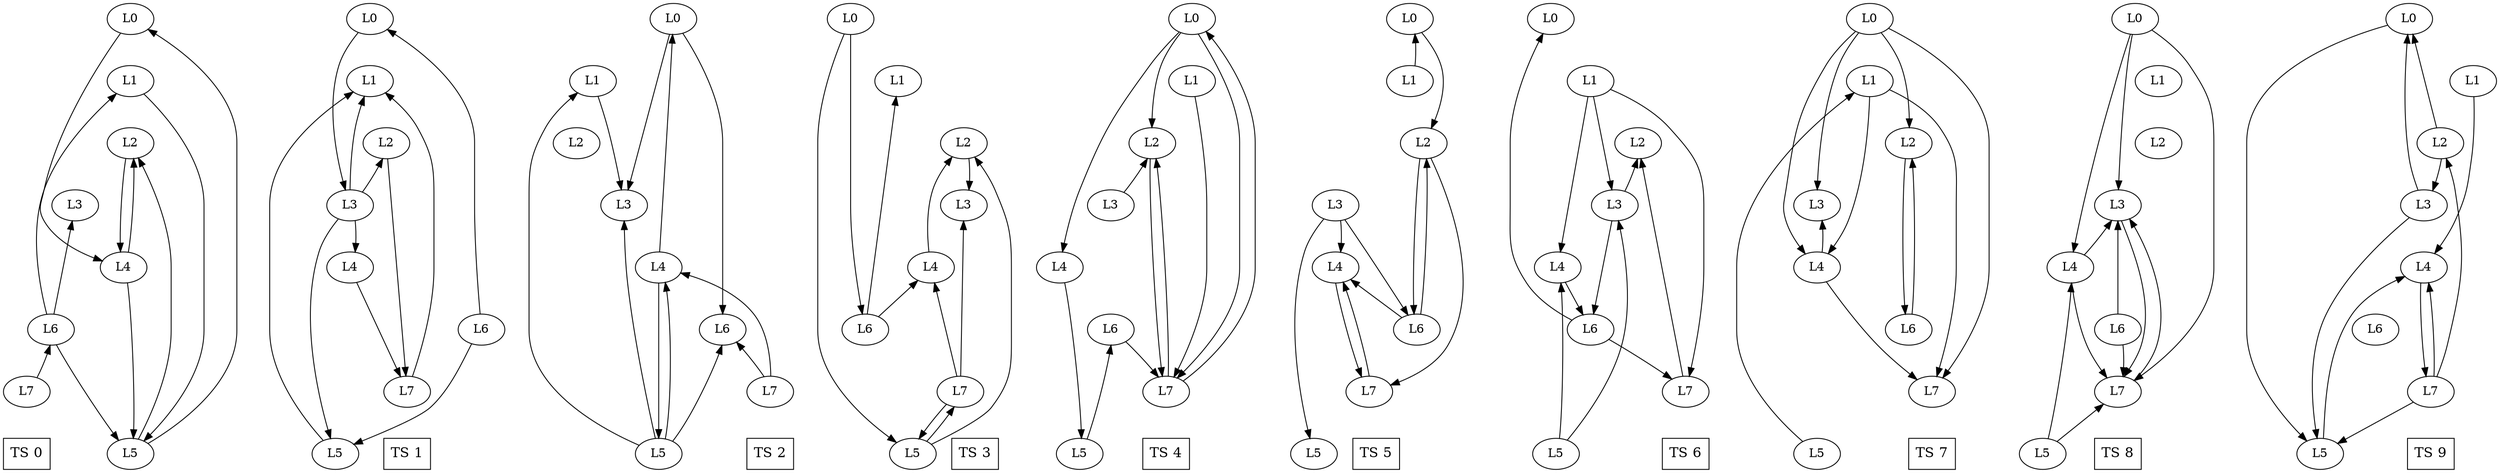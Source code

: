 digraph G { 

rank=same;
ranksep=equally;
nodesep=equally;

// TS = 0
0.0[label=L0];
1.0[label=L1];
2.0[label=L2];
3.0[label=L3];
4.0[label=L4];
5.0[label=L5];
6.0[label=L6];
7.0[label=L7];
8.0[shape=box,fontsize=16,label="TS 0"];
0.0 -> 1.0[style="invis"];
1.0 -> 2.0[style="invis"];
2.0 -> 3.0[style="invis"];
3.0 -> 4.0[style="invis"];
4.0 -> 5.0[style="invis"];
5.0 -> 6.0[style="invis"];
6.0 -> 7.0[style="invis"];
7.0 -> 8.0[style="invis"];
0.0 -> 4.0
1.0 -> 5.0
2.0 -> 4.0
4.0 -> 2.0
4.0 -> 5.0
5.0 -> 0.0
5.0 -> 2.0
6.0 -> 1.0
6.0 -> 3.0
6.0 -> 5.0
7.0 -> 6.0

// TS = 1
0.1[label=L0];
1.1[label=L1];
2.1[label=L2];
3.1[label=L3];
4.1[label=L4];
5.1[label=L5];
6.1[label=L6];
7.1[label=L7];
8.1[shape=box,fontsize=16,label="TS 1"];
0.1 -> 1.1[style="invis"];
1.1 -> 2.1[style="invis"];
2.1 -> 3.1[style="invis"];
3.1 -> 4.1[style="invis"];
4.1 -> 5.1[style="invis"];
5.1 -> 6.1[style="invis"];
6.1 -> 7.1[style="invis"];
7.1 -> 8.1[style="invis"];
0.1 -> 3.1
2.1 -> 7.1
3.1 -> 1.1
3.1 -> 2.1
3.1 -> 4.1
3.1 -> 5.1
4.1 -> 7.1
5.1 -> 1.1
6.1 -> 0.1
6.1 -> 5.1
7.1 -> 1.1

// TS = 2
0.2[label=L0];
1.2[label=L1];
2.2[label=L2];
3.2[label=L3];
4.2[label=L4];
5.2[label=L5];
6.2[label=L6];
7.2[label=L7];
8.2[shape=box,fontsize=16,label="TS 2"];
0.2 -> 1.2[style="invis"];
1.2 -> 2.2[style="invis"];
2.2 -> 3.2[style="invis"];
3.2 -> 4.2[style="invis"];
4.2 -> 5.2[style="invis"];
5.2 -> 6.2[style="invis"];
6.2 -> 7.2[style="invis"];
7.2 -> 8.2[style="invis"];
0.2 -> 3.2
0.2 -> 6.2
1.2 -> 3.2
4.2 -> 0.2
4.2 -> 5.2
5.2 -> 1.2
5.2 -> 3.2
5.2 -> 4.2
5.2 -> 6.2
7.2 -> 4.2
7.2 -> 6.2

// TS = 3
0.3[label=L0];
1.3[label=L1];
2.3[label=L2];
3.3[label=L3];
4.3[label=L4];
5.3[label=L5];
6.3[label=L6];
7.3[label=L7];
8.3[shape=box,fontsize=16,label="TS 3"];
0.3 -> 1.3[style="invis"];
1.3 -> 2.3[style="invis"];
2.3 -> 3.3[style="invis"];
3.3 -> 4.3[style="invis"];
4.3 -> 5.3[style="invis"];
5.3 -> 6.3[style="invis"];
6.3 -> 7.3[style="invis"];
7.3 -> 8.3[style="invis"];
0.3 -> 5.3
0.3 -> 6.3
2.3 -> 3.3
4.3 -> 2.3
5.3 -> 2.3
5.3 -> 7.3
6.3 -> 1.3
6.3 -> 4.3
7.3 -> 3.3
7.3 -> 4.3
7.3 -> 5.3

// TS = 4
0.4[label=L0];
1.4[label=L1];
2.4[label=L2];
3.4[label=L3];
4.4[label=L4];
5.4[label=L5];
6.4[label=L6];
7.4[label=L7];
8.4[shape=box,fontsize=16,label="TS 4"];
0.4 -> 1.4[style="invis"];
1.4 -> 2.4[style="invis"];
2.4 -> 3.4[style="invis"];
3.4 -> 4.4[style="invis"];
4.4 -> 5.4[style="invis"];
5.4 -> 6.4[style="invis"];
6.4 -> 7.4[style="invis"];
7.4 -> 8.4[style="invis"];
0.4 -> 2.4
0.4 -> 4.4
0.4 -> 7.4
1.4 -> 7.4
2.4 -> 7.4
3.4 -> 2.4
4.4 -> 5.4
5.4 -> 6.4
6.4 -> 7.4
7.4 -> 0.4
7.4 -> 2.4

// TS = 5
0.5[label=L0];
1.5[label=L1];
2.5[label=L2];
3.5[label=L3];
4.5[label=L4];
5.5[label=L5];
6.5[label=L6];
7.5[label=L7];
8.5[shape=box,fontsize=16,label="TS 5"];
0.5 -> 1.5[style="invis"];
1.5 -> 2.5[style="invis"];
2.5 -> 3.5[style="invis"];
3.5 -> 4.5[style="invis"];
4.5 -> 5.5[style="invis"];
5.5 -> 6.5[style="invis"];
6.5 -> 7.5[style="invis"];
7.5 -> 8.5[style="invis"];
0.5 -> 2.5
1.5 -> 0.5
2.5 -> 6.5
2.5 -> 7.5
3.5 -> 4.5
3.5 -> 5.5
3.5 -> 6.5
4.5 -> 7.5
6.5 -> 2.5
6.5 -> 4.5
7.5 -> 4.5

// TS = 6
0.6[label=L0];
1.6[label=L1];
2.6[label=L2];
3.6[label=L3];
4.6[label=L4];
5.6[label=L5];
6.6[label=L6];
7.6[label=L7];
8.6[shape=box,fontsize=16,label="TS 6"];
0.6 -> 1.6[style="invis"];
1.6 -> 2.6[style="invis"];
2.6 -> 3.6[style="invis"];
3.6 -> 4.6[style="invis"];
4.6 -> 5.6[style="invis"];
5.6 -> 6.6[style="invis"];
6.6 -> 7.6[style="invis"];
7.6 -> 8.6[style="invis"];
1.6 -> 3.6
1.6 -> 4.6
1.6 -> 7.6
3.6 -> 2.6
3.6 -> 6.6
4.6 -> 6.6
5.6 -> 3.6
5.6 -> 4.6
6.6 -> 0.6
6.6 -> 7.6
7.6 -> 2.6

// TS = 7
0.7[label=L0];
1.7[label=L1];
2.7[label=L2];
3.7[label=L3];
4.7[label=L4];
5.7[label=L5];
6.7[label=L6];
7.7[label=L7];
8.7[shape=box,fontsize=16,label="TS 7"];
0.7 -> 1.7[style="invis"];
1.7 -> 2.7[style="invis"];
2.7 -> 3.7[style="invis"];
3.7 -> 4.7[style="invis"];
4.7 -> 5.7[style="invis"];
5.7 -> 6.7[style="invis"];
6.7 -> 7.7[style="invis"];
7.7 -> 8.7[style="invis"];
0.7 -> 2.7
0.7 -> 3.7
0.7 -> 4.7
0.7 -> 7.7
1.7 -> 4.7
1.7 -> 7.7
2.7 -> 6.7
4.7 -> 3.7
4.7 -> 7.7
5.7 -> 1.7
6.7 -> 2.7

// TS = 8
0.8[label=L0];
1.8[label=L1];
2.8[label=L2];
3.8[label=L3];
4.8[label=L4];
5.8[label=L5];
6.8[label=L6];
7.8[label=L7];
8.8[shape=box,fontsize=16,label="TS 8"];
0.8 -> 1.8[style="invis"];
1.8 -> 2.8[style="invis"];
2.8 -> 3.8[style="invis"];
3.8 -> 4.8[style="invis"];
4.8 -> 5.8[style="invis"];
5.8 -> 6.8[style="invis"];
6.8 -> 7.8[style="invis"];
7.8 -> 8.8[style="invis"];
0.8 -> 3.8
0.8 -> 4.8
0.8 -> 7.8
3.8 -> 7.8
4.8 -> 3.8
4.8 -> 7.8
5.8 -> 4.8
5.8 -> 7.8
6.8 -> 3.8
6.8 -> 7.8
7.8 -> 3.8

// TS = 9
0.9[label=L0];
1.9[label=L1];
2.9[label=L2];
3.9[label=L3];
4.9[label=L4];
5.9[label=L5];
6.9[label=L6];
7.9[label=L7];
8.9[shape=box,fontsize=16,label="TS 9"];
0.9 -> 1.9[style="invis"];
1.9 -> 2.9[style="invis"];
2.9 -> 3.9[style="invis"];
3.9 -> 4.9[style="invis"];
4.9 -> 5.9[style="invis"];
5.9 -> 6.9[style="invis"];
6.9 -> 7.9[style="invis"];
7.9 -> 8.9[style="invis"];
0.9 -> 5.9
1.9 -> 4.9
2.9 -> 0.9
2.9 -> 3.9
3.9 -> 0.9
3.9 -> 5.9
4.9 -> 7.9
5.9 -> 4.9
7.9 -> 2.9
7.9 -> 4.9
7.9 -> 5.9


// Ranks
{ rank = same; 0.0; 0.1; 0.2; 0.3; 0.4; 0.5; 0.6; 0.7; 0.8; 0.9;}
{ rank = same; 1.0; 1.1; 1.2; 1.3; 1.4; 1.5; 1.6; 1.7; 1.8; 1.9;}
{ rank = same; 2.0; 2.1; 2.2; 2.3; 2.4; 2.5; 2.6; 2.7; 2.8; 2.9;}
{ rank = same; 3.0; 3.1; 3.2; 3.3; 3.4; 3.5; 3.6; 3.7; 3.8; 3.9;}
{ rank = same; 4.0; 4.1; 4.2; 4.3; 4.4; 4.5; 4.6; 4.7; 4.8; 4.9;}
{ rank = same; 5.0; 5.1; 5.2; 5.3; 5.4; 5.5; 5.6; 5.7; 5.8; 5.9;}
{ rank = same; 6.0; 6.1; 6.2; 6.3; 6.4; 6.5; 6.6; 6.7; 6.8; 6.9;}
{ rank = same; 7.0; 7.1; 7.2; 7.3; 7.4; 7.5; 7.6; 7.7; 7.8; 7.9;}
 
}